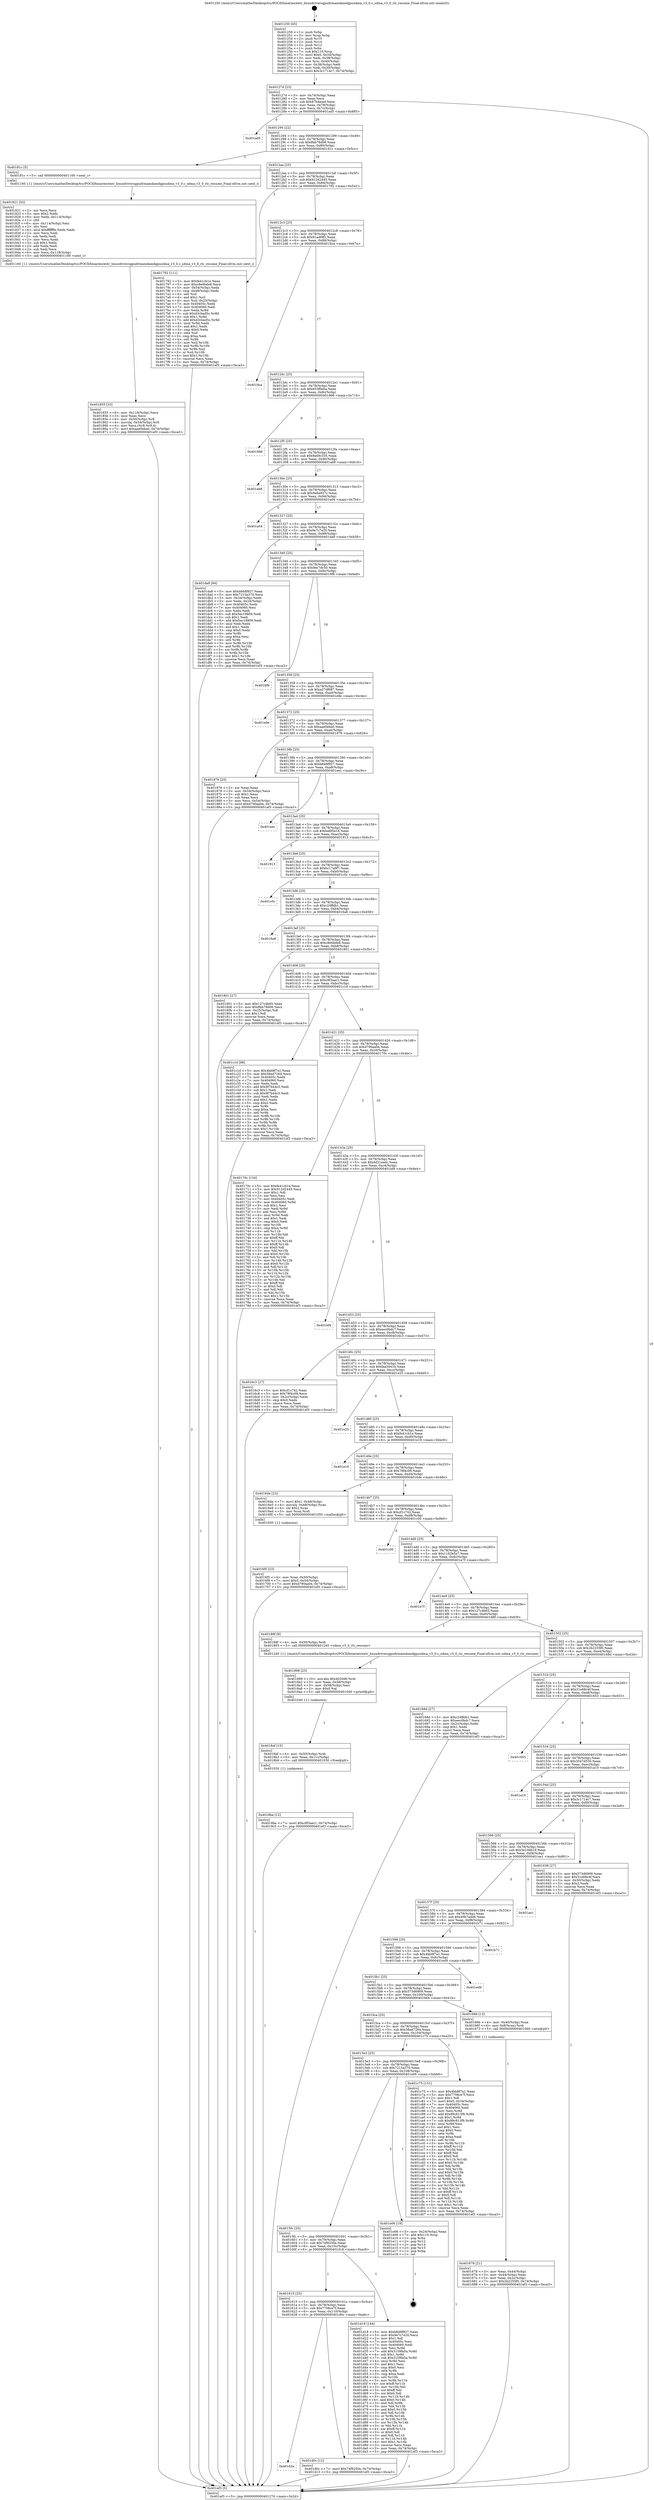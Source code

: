 digraph "0x401250" {
  label = "0x401250 (/mnt/c/Users/mathe/Desktop/tcc/POCII/binaries/extr_linuxdriversgpudrmamdamdgpusdma_v3_0.c_sdma_v3_0_rlc_resume_Final-ollvm.out::main(0))"
  labelloc = "t"
  node[shape=record]

  Entry [label="",width=0.3,height=0.3,shape=circle,fillcolor=black,style=filled]
  "0x40127d" [label="{
     0x40127d [23]\l
     | [instrs]\l
     &nbsp;&nbsp;0x40127d \<+3\>: mov -0x74(%rbp),%eax\l
     &nbsp;&nbsp;0x401280 \<+2\>: mov %eax,%ecx\l
     &nbsp;&nbsp;0x401282 \<+6\>: sub $0x87b4eaef,%ecx\l
     &nbsp;&nbsp;0x401288 \<+3\>: mov %eax,-0x78(%rbp)\l
     &nbsp;&nbsp;0x40128b \<+3\>: mov %ecx,-0x7c(%rbp)\l
     &nbsp;&nbsp;0x40128e \<+6\>: je 0000000000401ad5 \<main+0x885\>\l
  }"]
  "0x401ad5" [label="{
     0x401ad5\l
  }", style=dashed]
  "0x401294" [label="{
     0x401294 [22]\l
     | [instrs]\l
     &nbsp;&nbsp;0x401294 \<+5\>: jmp 0000000000401299 \<main+0x49\>\l
     &nbsp;&nbsp;0x401299 \<+3\>: mov -0x78(%rbp),%eax\l
     &nbsp;&nbsp;0x40129c \<+5\>: sub $0x8bb78d06,%eax\l
     &nbsp;&nbsp;0x4012a1 \<+3\>: mov %eax,-0x80(%rbp)\l
     &nbsp;&nbsp;0x4012a4 \<+6\>: je 000000000040181c \<main+0x5cc\>\l
  }"]
  Exit [label="",width=0.3,height=0.3,shape=circle,fillcolor=black,style=filled,peripheries=2]
  "0x40181c" [label="{
     0x40181c [5]\l
     | [instrs]\l
     &nbsp;&nbsp;0x40181c \<+5\>: call 0000000000401160 \<next_i\>\l
     | [calls]\l
     &nbsp;&nbsp;0x401160 \{1\} (/mnt/c/Users/mathe/Desktop/tcc/POCII/binaries/extr_linuxdriversgpudrmamdamdgpusdma_v3_0.c_sdma_v3_0_rlc_resume_Final-ollvm.out::next_i)\l
  }"]
  "0x4012aa" [label="{
     0x4012aa [25]\l
     | [instrs]\l
     &nbsp;&nbsp;0x4012aa \<+5\>: jmp 00000000004012af \<main+0x5f\>\l
     &nbsp;&nbsp;0x4012af \<+3\>: mov -0x78(%rbp),%eax\l
     &nbsp;&nbsp;0x4012b2 \<+5\>: sub $0x912d2445,%eax\l
     &nbsp;&nbsp;0x4012b7 \<+6\>: mov %eax,-0x84(%rbp)\l
     &nbsp;&nbsp;0x4012bd \<+6\>: je 0000000000401792 \<main+0x542\>\l
  }"]
  "0x40162e" [label="{
     0x40162e\l
  }", style=dashed]
  "0x401792" [label="{
     0x401792 [111]\l
     | [instrs]\l
     &nbsp;&nbsp;0x401792 \<+5\>: mov $0xfe41cb1e,%eax\l
     &nbsp;&nbsp;0x401797 \<+5\>: mov $0xc8e6bde8,%ecx\l
     &nbsp;&nbsp;0x40179c \<+3\>: mov -0x54(%rbp),%edx\l
     &nbsp;&nbsp;0x40179f \<+3\>: cmp -0x48(%rbp),%edx\l
     &nbsp;&nbsp;0x4017a2 \<+4\>: setl %sil\l
     &nbsp;&nbsp;0x4017a6 \<+4\>: and $0x1,%sil\l
     &nbsp;&nbsp;0x4017aa \<+4\>: mov %sil,-0x25(%rbp)\l
     &nbsp;&nbsp;0x4017ae \<+7\>: mov 0x40405c,%edx\l
     &nbsp;&nbsp;0x4017b5 \<+7\>: mov 0x404060,%edi\l
     &nbsp;&nbsp;0x4017bc \<+3\>: mov %edx,%r8d\l
     &nbsp;&nbsp;0x4017bf \<+7\>: sub $0xd3cbad5c,%r8d\l
     &nbsp;&nbsp;0x4017c6 \<+4\>: sub $0x1,%r8d\l
     &nbsp;&nbsp;0x4017ca \<+7\>: add $0xd3cbad5c,%r8d\l
     &nbsp;&nbsp;0x4017d1 \<+4\>: imul %r8d,%edx\l
     &nbsp;&nbsp;0x4017d5 \<+3\>: and $0x1,%edx\l
     &nbsp;&nbsp;0x4017d8 \<+3\>: cmp $0x0,%edx\l
     &nbsp;&nbsp;0x4017db \<+4\>: sete %sil\l
     &nbsp;&nbsp;0x4017df \<+3\>: cmp $0xa,%edi\l
     &nbsp;&nbsp;0x4017e2 \<+4\>: setl %r9b\l
     &nbsp;&nbsp;0x4017e6 \<+3\>: mov %sil,%r10b\l
     &nbsp;&nbsp;0x4017e9 \<+3\>: and %r9b,%r10b\l
     &nbsp;&nbsp;0x4017ec \<+3\>: xor %r9b,%sil\l
     &nbsp;&nbsp;0x4017ef \<+3\>: or %sil,%r10b\l
     &nbsp;&nbsp;0x4017f2 \<+4\>: test $0x1,%r10b\l
     &nbsp;&nbsp;0x4017f6 \<+3\>: cmovne %ecx,%eax\l
     &nbsp;&nbsp;0x4017f9 \<+3\>: mov %eax,-0x74(%rbp)\l
     &nbsp;&nbsp;0x4017fc \<+5\>: jmp 0000000000401ef3 \<main+0xca3\>\l
  }"]
  "0x4012c3" [label="{
     0x4012c3 [25]\l
     | [instrs]\l
     &nbsp;&nbsp;0x4012c3 \<+5\>: jmp 00000000004012c8 \<main+0x78\>\l
     &nbsp;&nbsp;0x4012c8 \<+3\>: mov -0x78(%rbp),%eax\l
     &nbsp;&nbsp;0x4012cb \<+5\>: sub $0x91ad6ff1,%eax\l
     &nbsp;&nbsp;0x4012d0 \<+6\>: mov %eax,-0x88(%rbp)\l
     &nbsp;&nbsp;0x4012d6 \<+6\>: je 00000000004018ca \<main+0x67a\>\l
  }"]
  "0x401d0c" [label="{
     0x401d0c [12]\l
     | [instrs]\l
     &nbsp;&nbsp;0x401d0c \<+7\>: movl $0x74f9250e,-0x74(%rbp)\l
     &nbsp;&nbsp;0x401d13 \<+5\>: jmp 0000000000401ef3 \<main+0xca3\>\l
  }"]
  "0x4018ca" [label="{
     0x4018ca\l
  }", style=dashed]
  "0x4012dc" [label="{
     0x4012dc [25]\l
     | [instrs]\l
     &nbsp;&nbsp;0x4012dc \<+5\>: jmp 00000000004012e1 \<main+0x91\>\l
     &nbsp;&nbsp;0x4012e1 \<+3\>: mov -0x78(%rbp),%eax\l
     &nbsp;&nbsp;0x4012e4 \<+5\>: sub $0x933f0eba,%eax\l
     &nbsp;&nbsp;0x4012e9 \<+6\>: mov %eax,-0x8c(%rbp)\l
     &nbsp;&nbsp;0x4012ef \<+6\>: je 0000000000401966 \<main+0x716\>\l
  }"]
  "0x401615" [label="{
     0x401615 [25]\l
     | [instrs]\l
     &nbsp;&nbsp;0x401615 \<+5\>: jmp 000000000040161a \<main+0x3ca\>\l
     &nbsp;&nbsp;0x40161a \<+3\>: mov -0x78(%rbp),%eax\l
     &nbsp;&nbsp;0x40161d \<+5\>: sub $0x7708ce7f,%eax\l
     &nbsp;&nbsp;0x401622 \<+6\>: mov %eax,-0x110(%rbp)\l
     &nbsp;&nbsp;0x401628 \<+6\>: je 0000000000401d0c \<main+0xabc\>\l
  }"]
  "0x401966" [label="{
     0x401966\l
  }", style=dashed]
  "0x4012f5" [label="{
     0x4012f5 [25]\l
     | [instrs]\l
     &nbsp;&nbsp;0x4012f5 \<+5\>: jmp 00000000004012fa \<main+0xaa\>\l
     &nbsp;&nbsp;0x4012fa \<+3\>: mov -0x78(%rbp),%eax\l
     &nbsp;&nbsp;0x4012fd \<+5\>: sub $0x9a69c335,%eax\l
     &nbsp;&nbsp;0x401302 \<+6\>: mov %eax,-0x90(%rbp)\l
     &nbsp;&nbsp;0x401308 \<+6\>: je 0000000000401a68 \<main+0x818\>\l
  }"]
  "0x401d18" [label="{
     0x401d18 [144]\l
     | [instrs]\l
     &nbsp;&nbsp;0x401d18 \<+5\>: mov $0xb848f927,%eax\l
     &nbsp;&nbsp;0x401d1d \<+5\>: mov $0x9e7c7e20,%ecx\l
     &nbsp;&nbsp;0x401d22 \<+2\>: mov $0x1,%dl\l
     &nbsp;&nbsp;0x401d24 \<+7\>: mov 0x40405c,%esi\l
     &nbsp;&nbsp;0x401d2b \<+7\>: mov 0x404060,%edi\l
     &nbsp;&nbsp;0x401d32 \<+3\>: mov %esi,%r8d\l
     &nbsp;&nbsp;0x401d35 \<+7\>: add $0x3159fa5a,%r8d\l
     &nbsp;&nbsp;0x401d3c \<+4\>: sub $0x1,%r8d\l
     &nbsp;&nbsp;0x401d40 \<+7\>: sub $0x3159fa5a,%r8d\l
     &nbsp;&nbsp;0x401d47 \<+4\>: imul %r8d,%esi\l
     &nbsp;&nbsp;0x401d4b \<+3\>: and $0x1,%esi\l
     &nbsp;&nbsp;0x401d4e \<+3\>: cmp $0x0,%esi\l
     &nbsp;&nbsp;0x401d51 \<+4\>: sete %r9b\l
     &nbsp;&nbsp;0x401d55 \<+3\>: cmp $0xa,%edi\l
     &nbsp;&nbsp;0x401d58 \<+4\>: setl %r10b\l
     &nbsp;&nbsp;0x401d5c \<+3\>: mov %r9b,%r11b\l
     &nbsp;&nbsp;0x401d5f \<+4\>: xor $0xff,%r11b\l
     &nbsp;&nbsp;0x401d63 \<+3\>: mov %r10b,%bl\l
     &nbsp;&nbsp;0x401d66 \<+3\>: xor $0xff,%bl\l
     &nbsp;&nbsp;0x401d69 \<+3\>: xor $0x0,%dl\l
     &nbsp;&nbsp;0x401d6c \<+3\>: mov %r11b,%r14b\l
     &nbsp;&nbsp;0x401d6f \<+4\>: and $0x0,%r14b\l
     &nbsp;&nbsp;0x401d73 \<+3\>: and %dl,%r9b\l
     &nbsp;&nbsp;0x401d76 \<+3\>: mov %bl,%r15b\l
     &nbsp;&nbsp;0x401d79 \<+4\>: and $0x0,%r15b\l
     &nbsp;&nbsp;0x401d7d \<+3\>: and %dl,%r10b\l
     &nbsp;&nbsp;0x401d80 \<+3\>: or %r9b,%r14b\l
     &nbsp;&nbsp;0x401d83 \<+3\>: or %r10b,%r15b\l
     &nbsp;&nbsp;0x401d86 \<+3\>: xor %r15b,%r14b\l
     &nbsp;&nbsp;0x401d89 \<+3\>: or %bl,%r11b\l
     &nbsp;&nbsp;0x401d8c \<+4\>: xor $0xff,%r11b\l
     &nbsp;&nbsp;0x401d90 \<+3\>: or $0x0,%dl\l
     &nbsp;&nbsp;0x401d93 \<+3\>: and %dl,%r11b\l
     &nbsp;&nbsp;0x401d96 \<+3\>: or %r11b,%r14b\l
     &nbsp;&nbsp;0x401d99 \<+4\>: test $0x1,%r14b\l
     &nbsp;&nbsp;0x401d9d \<+3\>: cmovne %ecx,%eax\l
     &nbsp;&nbsp;0x401da0 \<+3\>: mov %eax,-0x74(%rbp)\l
     &nbsp;&nbsp;0x401da3 \<+5\>: jmp 0000000000401ef3 \<main+0xca3\>\l
  }"]
  "0x401a68" [label="{
     0x401a68\l
  }", style=dashed]
  "0x40130e" [label="{
     0x40130e [25]\l
     | [instrs]\l
     &nbsp;&nbsp;0x40130e \<+5\>: jmp 0000000000401313 \<main+0xc3\>\l
     &nbsp;&nbsp;0x401313 \<+3\>: mov -0x78(%rbp),%eax\l
     &nbsp;&nbsp;0x401316 \<+5\>: sub $0x9a6e937c,%eax\l
     &nbsp;&nbsp;0x40131b \<+6\>: mov %eax,-0x94(%rbp)\l
     &nbsp;&nbsp;0x401321 \<+6\>: je 0000000000401a04 \<main+0x7b4\>\l
  }"]
  "0x4015fc" [label="{
     0x4015fc [25]\l
     | [instrs]\l
     &nbsp;&nbsp;0x4015fc \<+5\>: jmp 0000000000401601 \<main+0x3b1\>\l
     &nbsp;&nbsp;0x401601 \<+3\>: mov -0x78(%rbp),%eax\l
     &nbsp;&nbsp;0x401604 \<+5\>: sub $0x74f9250e,%eax\l
     &nbsp;&nbsp;0x401609 \<+6\>: mov %eax,-0x10c(%rbp)\l
     &nbsp;&nbsp;0x40160f \<+6\>: je 0000000000401d18 \<main+0xac8\>\l
  }"]
  "0x401a04" [label="{
     0x401a04\l
  }", style=dashed]
  "0x401327" [label="{
     0x401327 [25]\l
     | [instrs]\l
     &nbsp;&nbsp;0x401327 \<+5\>: jmp 000000000040132c \<main+0xdc\>\l
     &nbsp;&nbsp;0x40132c \<+3\>: mov -0x78(%rbp),%eax\l
     &nbsp;&nbsp;0x40132f \<+5\>: sub $0x9e7c7e20,%eax\l
     &nbsp;&nbsp;0x401334 \<+6\>: mov %eax,-0x98(%rbp)\l
     &nbsp;&nbsp;0x40133a \<+6\>: je 0000000000401da8 \<main+0xb58\>\l
  }"]
  "0x401e06" [label="{
     0x401e06 [19]\l
     | [instrs]\l
     &nbsp;&nbsp;0x401e06 \<+3\>: mov -0x24(%rbp),%eax\l
     &nbsp;&nbsp;0x401e09 \<+7\>: add $0x110,%rsp\l
     &nbsp;&nbsp;0x401e10 \<+1\>: pop %rbx\l
     &nbsp;&nbsp;0x401e11 \<+2\>: pop %r12\l
     &nbsp;&nbsp;0x401e13 \<+2\>: pop %r14\l
     &nbsp;&nbsp;0x401e15 \<+2\>: pop %r15\l
     &nbsp;&nbsp;0x401e17 \<+1\>: pop %rbp\l
     &nbsp;&nbsp;0x401e18 \<+1\>: ret\l
  }"]
  "0x401da8" [label="{
     0x401da8 [94]\l
     | [instrs]\l
     &nbsp;&nbsp;0x401da8 \<+5\>: mov $0xb848f927,%eax\l
     &nbsp;&nbsp;0x401dad \<+5\>: mov $0x7215a370,%ecx\l
     &nbsp;&nbsp;0x401db2 \<+3\>: mov -0x34(%rbp),%edx\l
     &nbsp;&nbsp;0x401db5 \<+3\>: mov %edx,-0x24(%rbp)\l
     &nbsp;&nbsp;0x401db8 \<+7\>: mov 0x40405c,%edx\l
     &nbsp;&nbsp;0x401dbf \<+7\>: mov 0x404060,%esi\l
     &nbsp;&nbsp;0x401dc6 \<+2\>: mov %edx,%edi\l
     &nbsp;&nbsp;0x401dc8 \<+6\>: sub $0x5ec19809,%edi\l
     &nbsp;&nbsp;0x401dce \<+3\>: sub $0x1,%edi\l
     &nbsp;&nbsp;0x401dd1 \<+6\>: add $0x5ec19809,%edi\l
     &nbsp;&nbsp;0x401dd7 \<+3\>: imul %edi,%edx\l
     &nbsp;&nbsp;0x401dda \<+3\>: and $0x1,%edx\l
     &nbsp;&nbsp;0x401ddd \<+3\>: cmp $0x0,%edx\l
     &nbsp;&nbsp;0x401de0 \<+4\>: sete %r8b\l
     &nbsp;&nbsp;0x401de4 \<+3\>: cmp $0xa,%esi\l
     &nbsp;&nbsp;0x401de7 \<+4\>: setl %r9b\l
     &nbsp;&nbsp;0x401deb \<+3\>: mov %r8b,%r10b\l
     &nbsp;&nbsp;0x401dee \<+3\>: and %r9b,%r10b\l
     &nbsp;&nbsp;0x401df1 \<+3\>: xor %r9b,%r8b\l
     &nbsp;&nbsp;0x401df4 \<+3\>: or %r8b,%r10b\l
     &nbsp;&nbsp;0x401df7 \<+4\>: test $0x1,%r10b\l
     &nbsp;&nbsp;0x401dfb \<+3\>: cmovne %ecx,%eax\l
     &nbsp;&nbsp;0x401dfe \<+3\>: mov %eax,-0x74(%rbp)\l
     &nbsp;&nbsp;0x401e01 \<+5\>: jmp 0000000000401ef3 \<main+0xca3\>\l
  }"]
  "0x401340" [label="{
     0x401340 [25]\l
     | [instrs]\l
     &nbsp;&nbsp;0x401340 \<+5\>: jmp 0000000000401345 \<main+0xf5\>\l
     &nbsp;&nbsp;0x401345 \<+3\>: mov -0x78(%rbp),%eax\l
     &nbsp;&nbsp;0x401348 \<+5\>: sub $0x9ec7dc50,%eax\l
     &nbsp;&nbsp;0x40134d \<+6\>: mov %eax,-0x9c(%rbp)\l
     &nbsp;&nbsp;0x401353 \<+6\>: je 00000000004018f8 \<main+0x6a8\>\l
  }"]
  "0x4015e3" [label="{
     0x4015e3 [25]\l
     | [instrs]\l
     &nbsp;&nbsp;0x4015e3 \<+5\>: jmp 00000000004015e8 \<main+0x398\>\l
     &nbsp;&nbsp;0x4015e8 \<+3\>: mov -0x78(%rbp),%eax\l
     &nbsp;&nbsp;0x4015eb \<+5\>: sub $0x7215a370,%eax\l
     &nbsp;&nbsp;0x4015f0 \<+6\>: mov %eax,-0x108(%rbp)\l
     &nbsp;&nbsp;0x4015f6 \<+6\>: je 0000000000401e06 \<main+0xbb6\>\l
  }"]
  "0x4018f8" [label="{
     0x4018f8\l
  }", style=dashed]
  "0x401359" [label="{
     0x401359 [25]\l
     | [instrs]\l
     &nbsp;&nbsp;0x401359 \<+5\>: jmp 000000000040135e \<main+0x10e\>\l
     &nbsp;&nbsp;0x40135e \<+3\>: mov -0x78(%rbp),%eax\l
     &nbsp;&nbsp;0x401361 \<+5\>: sub $0xa27df687,%eax\l
     &nbsp;&nbsp;0x401366 \<+6\>: mov %eax,-0xa0(%rbp)\l
     &nbsp;&nbsp;0x40136c \<+6\>: je 0000000000401e9e \<main+0xc4e\>\l
  }"]
  "0x401c75" [label="{
     0x401c75 [151]\l
     | [instrs]\l
     &nbsp;&nbsp;0x401c75 \<+5\>: mov $0x4bb8f7a1,%eax\l
     &nbsp;&nbsp;0x401c7a \<+5\>: mov $0x7708ce7f,%ecx\l
     &nbsp;&nbsp;0x401c7f \<+2\>: mov $0x1,%dl\l
     &nbsp;&nbsp;0x401c81 \<+7\>: movl $0x0,-0x34(%rbp)\l
     &nbsp;&nbsp;0x401c88 \<+7\>: mov 0x40405c,%esi\l
     &nbsp;&nbsp;0x401c8f \<+7\>: mov 0x404060,%edi\l
     &nbsp;&nbsp;0x401c96 \<+3\>: mov %esi,%r8d\l
     &nbsp;&nbsp;0x401c99 \<+7\>: add $0x89c813f9,%r8d\l
     &nbsp;&nbsp;0x401ca0 \<+4\>: sub $0x1,%r8d\l
     &nbsp;&nbsp;0x401ca4 \<+7\>: sub $0x89c813f9,%r8d\l
     &nbsp;&nbsp;0x401cab \<+4\>: imul %r8d,%esi\l
     &nbsp;&nbsp;0x401caf \<+3\>: and $0x1,%esi\l
     &nbsp;&nbsp;0x401cb2 \<+3\>: cmp $0x0,%esi\l
     &nbsp;&nbsp;0x401cb5 \<+4\>: sete %r9b\l
     &nbsp;&nbsp;0x401cb9 \<+3\>: cmp $0xa,%edi\l
     &nbsp;&nbsp;0x401cbc \<+4\>: setl %r10b\l
     &nbsp;&nbsp;0x401cc0 \<+3\>: mov %r9b,%r11b\l
     &nbsp;&nbsp;0x401cc3 \<+4\>: xor $0xff,%r11b\l
     &nbsp;&nbsp;0x401cc7 \<+3\>: mov %r10b,%bl\l
     &nbsp;&nbsp;0x401cca \<+3\>: xor $0xff,%bl\l
     &nbsp;&nbsp;0x401ccd \<+3\>: xor $0x0,%dl\l
     &nbsp;&nbsp;0x401cd0 \<+3\>: mov %r11b,%r14b\l
     &nbsp;&nbsp;0x401cd3 \<+4\>: and $0x0,%r14b\l
     &nbsp;&nbsp;0x401cd7 \<+3\>: and %dl,%r9b\l
     &nbsp;&nbsp;0x401cda \<+3\>: mov %bl,%r15b\l
     &nbsp;&nbsp;0x401cdd \<+4\>: and $0x0,%r15b\l
     &nbsp;&nbsp;0x401ce1 \<+3\>: and %dl,%r10b\l
     &nbsp;&nbsp;0x401ce4 \<+3\>: or %r9b,%r14b\l
     &nbsp;&nbsp;0x401ce7 \<+3\>: or %r10b,%r15b\l
     &nbsp;&nbsp;0x401cea \<+3\>: xor %r15b,%r14b\l
     &nbsp;&nbsp;0x401ced \<+3\>: or %bl,%r11b\l
     &nbsp;&nbsp;0x401cf0 \<+4\>: xor $0xff,%r11b\l
     &nbsp;&nbsp;0x401cf4 \<+3\>: or $0x0,%dl\l
     &nbsp;&nbsp;0x401cf7 \<+3\>: and %dl,%r11b\l
     &nbsp;&nbsp;0x401cfa \<+3\>: or %r11b,%r14b\l
     &nbsp;&nbsp;0x401cfd \<+4\>: test $0x1,%r14b\l
     &nbsp;&nbsp;0x401d01 \<+3\>: cmovne %ecx,%eax\l
     &nbsp;&nbsp;0x401d04 \<+3\>: mov %eax,-0x74(%rbp)\l
     &nbsp;&nbsp;0x401d07 \<+5\>: jmp 0000000000401ef3 \<main+0xca3\>\l
  }"]
  "0x401e9e" [label="{
     0x401e9e\l
  }", style=dashed]
  "0x401372" [label="{
     0x401372 [25]\l
     | [instrs]\l
     &nbsp;&nbsp;0x401372 \<+5\>: jmp 0000000000401377 \<main+0x127\>\l
     &nbsp;&nbsp;0x401377 \<+3\>: mov -0x78(%rbp),%eax\l
     &nbsp;&nbsp;0x40137a \<+5\>: sub $0xaae0eba0,%eax\l
     &nbsp;&nbsp;0x40137f \<+6\>: mov %eax,-0xa4(%rbp)\l
     &nbsp;&nbsp;0x401385 \<+6\>: je 0000000000401876 \<main+0x626\>\l
  }"]
  "0x4018be" [label="{
     0x4018be [12]\l
     | [instrs]\l
     &nbsp;&nbsp;0x4018be \<+7\>: movl $0xc9f3aec1,-0x74(%rbp)\l
     &nbsp;&nbsp;0x4018c5 \<+5\>: jmp 0000000000401ef3 \<main+0xca3\>\l
  }"]
  "0x401876" [label="{
     0x401876 [25]\l
     | [instrs]\l
     &nbsp;&nbsp;0x401876 \<+2\>: xor %eax,%eax\l
     &nbsp;&nbsp;0x401878 \<+3\>: mov -0x54(%rbp),%ecx\l
     &nbsp;&nbsp;0x40187b \<+3\>: sub $0x1,%eax\l
     &nbsp;&nbsp;0x40187e \<+2\>: sub %eax,%ecx\l
     &nbsp;&nbsp;0x401880 \<+3\>: mov %ecx,-0x54(%rbp)\l
     &nbsp;&nbsp;0x401883 \<+7\>: movl $0xd790aa0e,-0x74(%rbp)\l
     &nbsp;&nbsp;0x40188a \<+5\>: jmp 0000000000401ef3 \<main+0xca3\>\l
  }"]
  "0x40138b" [label="{
     0x40138b [25]\l
     | [instrs]\l
     &nbsp;&nbsp;0x40138b \<+5\>: jmp 0000000000401390 \<main+0x140\>\l
     &nbsp;&nbsp;0x401390 \<+3\>: mov -0x78(%rbp),%eax\l
     &nbsp;&nbsp;0x401393 \<+5\>: sub $0xb848f927,%eax\l
     &nbsp;&nbsp;0x401398 \<+6\>: mov %eax,-0xa8(%rbp)\l
     &nbsp;&nbsp;0x40139e \<+6\>: je 0000000000401eec \<main+0xc9c\>\l
  }"]
  "0x4018af" [label="{
     0x4018af [15]\l
     | [instrs]\l
     &nbsp;&nbsp;0x4018af \<+4\>: mov -0x50(%rbp),%rdi\l
     &nbsp;&nbsp;0x4018b3 \<+6\>: mov %eax,-0x11c(%rbp)\l
     &nbsp;&nbsp;0x4018b9 \<+5\>: call 0000000000401030 \<free@plt\>\l
     | [calls]\l
     &nbsp;&nbsp;0x401030 \{1\} (unknown)\l
  }"]
  "0x401eec" [label="{
     0x401eec\l
  }", style=dashed]
  "0x4013a4" [label="{
     0x4013a4 [25]\l
     | [instrs]\l
     &nbsp;&nbsp;0x4013a4 \<+5\>: jmp 00000000004013a9 \<main+0x159\>\l
     &nbsp;&nbsp;0x4013a9 \<+3\>: mov -0x78(%rbp),%eax\l
     &nbsp;&nbsp;0x4013ac \<+5\>: sub $0xba6f5a18,%eax\l
     &nbsp;&nbsp;0x4013b1 \<+6\>: mov %eax,-0xac(%rbp)\l
     &nbsp;&nbsp;0x4013b7 \<+6\>: je 0000000000401913 \<main+0x6c3\>\l
  }"]
  "0x401898" [label="{
     0x401898 [23]\l
     | [instrs]\l
     &nbsp;&nbsp;0x401898 \<+10\>: movabs $0x4020d6,%rdi\l
     &nbsp;&nbsp;0x4018a2 \<+3\>: mov %eax,-0x58(%rbp)\l
     &nbsp;&nbsp;0x4018a5 \<+3\>: mov -0x58(%rbp),%esi\l
     &nbsp;&nbsp;0x4018a8 \<+2\>: mov $0x0,%al\l
     &nbsp;&nbsp;0x4018aa \<+5\>: call 0000000000401040 \<printf@plt\>\l
     | [calls]\l
     &nbsp;&nbsp;0x401040 \{1\} (unknown)\l
  }"]
  "0x401913" [label="{
     0x401913\l
  }", style=dashed]
  "0x4013bd" [label="{
     0x4013bd [25]\l
     | [instrs]\l
     &nbsp;&nbsp;0x4013bd \<+5\>: jmp 00000000004013c2 \<main+0x172\>\l
     &nbsp;&nbsp;0x4013c2 \<+3\>: mov -0x78(%rbp),%eax\l
     &nbsp;&nbsp;0x4013c5 \<+5\>: sub $0xbc17a9f7,%eax\l
     &nbsp;&nbsp;0x4013ca \<+6\>: mov %eax,-0xb0(%rbp)\l
     &nbsp;&nbsp;0x4013d0 \<+6\>: je 0000000000401c0c \<main+0x9bc\>\l
  }"]
  "0x401855" [label="{
     0x401855 [33]\l
     | [instrs]\l
     &nbsp;&nbsp;0x401855 \<+6\>: mov -0x118(%rbp),%ecx\l
     &nbsp;&nbsp;0x40185b \<+3\>: imul %eax,%ecx\l
     &nbsp;&nbsp;0x40185e \<+4\>: mov -0x50(%rbp),%r8\l
     &nbsp;&nbsp;0x401862 \<+4\>: movslq -0x54(%rbp),%r9\l
     &nbsp;&nbsp;0x401866 \<+4\>: mov %ecx,(%r8,%r9,4)\l
     &nbsp;&nbsp;0x40186a \<+7\>: movl $0xaae0eba0,-0x74(%rbp)\l
     &nbsp;&nbsp;0x401871 \<+5\>: jmp 0000000000401ef3 \<main+0xca3\>\l
  }"]
  "0x401c0c" [label="{
     0x401c0c\l
  }", style=dashed]
  "0x4013d6" [label="{
     0x4013d6 [25]\l
     | [instrs]\l
     &nbsp;&nbsp;0x4013d6 \<+5\>: jmp 00000000004013db \<main+0x18b\>\l
     &nbsp;&nbsp;0x4013db \<+3\>: mov -0x78(%rbp),%eax\l
     &nbsp;&nbsp;0x4013de \<+5\>: sub $0xc24ffdb1,%eax\l
     &nbsp;&nbsp;0x4013e3 \<+6\>: mov %eax,-0xb4(%rbp)\l
     &nbsp;&nbsp;0x4013e9 \<+6\>: je 00000000004016a8 \<main+0x458\>\l
  }"]
  "0x401821" [label="{
     0x401821 [52]\l
     | [instrs]\l
     &nbsp;&nbsp;0x401821 \<+2\>: xor %ecx,%ecx\l
     &nbsp;&nbsp;0x401823 \<+5\>: mov $0x2,%edx\l
     &nbsp;&nbsp;0x401828 \<+6\>: mov %edx,-0x114(%rbp)\l
     &nbsp;&nbsp;0x40182e \<+1\>: cltd\l
     &nbsp;&nbsp;0x40182f \<+6\>: mov -0x114(%rbp),%esi\l
     &nbsp;&nbsp;0x401835 \<+2\>: idiv %esi\l
     &nbsp;&nbsp;0x401837 \<+6\>: imul $0xfffffffe,%edx,%edx\l
     &nbsp;&nbsp;0x40183d \<+2\>: mov %ecx,%edi\l
     &nbsp;&nbsp;0x40183f \<+2\>: sub %edx,%edi\l
     &nbsp;&nbsp;0x401841 \<+2\>: mov %ecx,%edx\l
     &nbsp;&nbsp;0x401843 \<+3\>: sub $0x1,%edx\l
     &nbsp;&nbsp;0x401846 \<+2\>: add %edx,%edi\l
     &nbsp;&nbsp;0x401848 \<+2\>: sub %edi,%ecx\l
     &nbsp;&nbsp;0x40184a \<+6\>: mov %ecx,-0x118(%rbp)\l
     &nbsp;&nbsp;0x401850 \<+5\>: call 0000000000401160 \<next_i\>\l
     | [calls]\l
     &nbsp;&nbsp;0x401160 \{1\} (/mnt/c/Users/mathe/Desktop/tcc/POCII/binaries/extr_linuxdriversgpudrmamdamdgpusdma_v3_0.c_sdma_v3_0_rlc_resume_Final-ollvm.out::next_i)\l
  }"]
  "0x4016a8" [label="{
     0x4016a8\l
  }", style=dashed]
  "0x4013ef" [label="{
     0x4013ef [25]\l
     | [instrs]\l
     &nbsp;&nbsp;0x4013ef \<+5\>: jmp 00000000004013f4 \<main+0x1a4\>\l
     &nbsp;&nbsp;0x4013f4 \<+3\>: mov -0x78(%rbp),%eax\l
     &nbsp;&nbsp;0x4013f7 \<+5\>: sub $0xc8e6bde8,%eax\l
     &nbsp;&nbsp;0x4013fc \<+6\>: mov %eax,-0xb8(%rbp)\l
     &nbsp;&nbsp;0x401402 \<+6\>: je 0000000000401801 \<main+0x5b1\>\l
  }"]
  "0x4016f5" [label="{
     0x4016f5 [23]\l
     | [instrs]\l
     &nbsp;&nbsp;0x4016f5 \<+4\>: mov %rax,-0x50(%rbp)\l
     &nbsp;&nbsp;0x4016f9 \<+7\>: movl $0x0,-0x54(%rbp)\l
     &nbsp;&nbsp;0x401700 \<+7\>: movl $0xd790aa0e,-0x74(%rbp)\l
     &nbsp;&nbsp;0x401707 \<+5\>: jmp 0000000000401ef3 \<main+0xca3\>\l
  }"]
  "0x401801" [label="{
     0x401801 [27]\l
     | [instrs]\l
     &nbsp;&nbsp;0x401801 \<+5\>: mov $0x127c4b65,%eax\l
     &nbsp;&nbsp;0x401806 \<+5\>: mov $0x8bb78d06,%ecx\l
     &nbsp;&nbsp;0x40180b \<+3\>: mov -0x25(%rbp),%dl\l
     &nbsp;&nbsp;0x40180e \<+3\>: test $0x1,%dl\l
     &nbsp;&nbsp;0x401811 \<+3\>: cmovne %ecx,%eax\l
     &nbsp;&nbsp;0x401814 \<+3\>: mov %eax,-0x74(%rbp)\l
     &nbsp;&nbsp;0x401817 \<+5\>: jmp 0000000000401ef3 \<main+0xca3\>\l
  }"]
  "0x401408" [label="{
     0x401408 [25]\l
     | [instrs]\l
     &nbsp;&nbsp;0x401408 \<+5\>: jmp 000000000040140d \<main+0x1bd\>\l
     &nbsp;&nbsp;0x40140d \<+3\>: mov -0x78(%rbp),%eax\l
     &nbsp;&nbsp;0x401410 \<+5\>: sub $0xc9f3aec1,%eax\l
     &nbsp;&nbsp;0x401415 \<+6\>: mov %eax,-0xbc(%rbp)\l
     &nbsp;&nbsp;0x40141b \<+6\>: je 0000000000401c1d \<main+0x9cd\>\l
  }"]
  "0x401678" [label="{
     0x401678 [21]\l
     | [instrs]\l
     &nbsp;&nbsp;0x401678 \<+3\>: mov %eax,-0x44(%rbp)\l
     &nbsp;&nbsp;0x40167b \<+3\>: mov -0x44(%rbp),%eax\l
     &nbsp;&nbsp;0x40167e \<+3\>: mov %eax,-0x2c(%rbp)\l
     &nbsp;&nbsp;0x401681 \<+7\>: movl $0x2b2255f0,-0x74(%rbp)\l
     &nbsp;&nbsp;0x401688 \<+5\>: jmp 0000000000401ef3 \<main+0xca3\>\l
  }"]
  "0x401c1d" [label="{
     0x401c1d [88]\l
     | [instrs]\l
     &nbsp;&nbsp;0x401c1d \<+5\>: mov $0x4bb8f7a1,%eax\l
     &nbsp;&nbsp;0x401c22 \<+5\>: mov $0x58ad7264,%ecx\l
     &nbsp;&nbsp;0x401c27 \<+7\>: mov 0x40405c,%edx\l
     &nbsp;&nbsp;0x401c2e \<+7\>: mov 0x404060,%esi\l
     &nbsp;&nbsp;0x401c35 \<+2\>: mov %edx,%edi\l
     &nbsp;&nbsp;0x401c37 \<+6\>: add $0x9f7b44c5,%edi\l
     &nbsp;&nbsp;0x401c3d \<+3\>: sub $0x1,%edi\l
     &nbsp;&nbsp;0x401c40 \<+6\>: sub $0x9f7b44c5,%edi\l
     &nbsp;&nbsp;0x401c46 \<+3\>: imul %edi,%edx\l
     &nbsp;&nbsp;0x401c49 \<+3\>: and $0x1,%edx\l
     &nbsp;&nbsp;0x401c4c \<+3\>: cmp $0x0,%edx\l
     &nbsp;&nbsp;0x401c4f \<+4\>: sete %r8b\l
     &nbsp;&nbsp;0x401c53 \<+3\>: cmp $0xa,%esi\l
     &nbsp;&nbsp;0x401c56 \<+4\>: setl %r9b\l
     &nbsp;&nbsp;0x401c5a \<+3\>: mov %r8b,%r10b\l
     &nbsp;&nbsp;0x401c5d \<+3\>: and %r9b,%r10b\l
     &nbsp;&nbsp;0x401c60 \<+3\>: xor %r9b,%r8b\l
     &nbsp;&nbsp;0x401c63 \<+3\>: or %r8b,%r10b\l
     &nbsp;&nbsp;0x401c66 \<+4\>: test $0x1,%r10b\l
     &nbsp;&nbsp;0x401c6a \<+3\>: cmovne %ecx,%eax\l
     &nbsp;&nbsp;0x401c6d \<+3\>: mov %eax,-0x74(%rbp)\l
     &nbsp;&nbsp;0x401c70 \<+5\>: jmp 0000000000401ef3 \<main+0xca3\>\l
  }"]
  "0x401421" [label="{
     0x401421 [25]\l
     | [instrs]\l
     &nbsp;&nbsp;0x401421 \<+5\>: jmp 0000000000401426 \<main+0x1d6\>\l
     &nbsp;&nbsp;0x401426 \<+3\>: mov -0x78(%rbp),%eax\l
     &nbsp;&nbsp;0x401429 \<+5\>: sub $0xd790aa0e,%eax\l
     &nbsp;&nbsp;0x40142e \<+6\>: mov %eax,-0xc0(%rbp)\l
     &nbsp;&nbsp;0x401434 \<+6\>: je 000000000040170c \<main+0x4bc\>\l
  }"]
  "0x4015ca" [label="{
     0x4015ca [25]\l
     | [instrs]\l
     &nbsp;&nbsp;0x4015ca \<+5\>: jmp 00000000004015cf \<main+0x37f\>\l
     &nbsp;&nbsp;0x4015cf \<+3\>: mov -0x78(%rbp),%eax\l
     &nbsp;&nbsp;0x4015d2 \<+5\>: sub $0x58ad7264,%eax\l
     &nbsp;&nbsp;0x4015d7 \<+6\>: mov %eax,-0x104(%rbp)\l
     &nbsp;&nbsp;0x4015dd \<+6\>: je 0000000000401c75 \<main+0xa25\>\l
  }"]
  "0x40170c" [label="{
     0x40170c [134]\l
     | [instrs]\l
     &nbsp;&nbsp;0x40170c \<+5\>: mov $0xfe41cb1e,%eax\l
     &nbsp;&nbsp;0x401711 \<+5\>: mov $0x912d2445,%ecx\l
     &nbsp;&nbsp;0x401716 \<+2\>: mov $0x1,%dl\l
     &nbsp;&nbsp;0x401718 \<+2\>: xor %esi,%esi\l
     &nbsp;&nbsp;0x40171a \<+7\>: mov 0x40405c,%edi\l
     &nbsp;&nbsp;0x401721 \<+8\>: mov 0x404060,%r8d\l
     &nbsp;&nbsp;0x401729 \<+3\>: sub $0x1,%esi\l
     &nbsp;&nbsp;0x40172c \<+3\>: mov %edi,%r9d\l
     &nbsp;&nbsp;0x40172f \<+3\>: add %esi,%r9d\l
     &nbsp;&nbsp;0x401732 \<+4\>: imul %r9d,%edi\l
     &nbsp;&nbsp;0x401736 \<+3\>: and $0x1,%edi\l
     &nbsp;&nbsp;0x401739 \<+3\>: cmp $0x0,%edi\l
     &nbsp;&nbsp;0x40173c \<+4\>: sete %r10b\l
     &nbsp;&nbsp;0x401740 \<+4\>: cmp $0xa,%r8d\l
     &nbsp;&nbsp;0x401744 \<+4\>: setl %r11b\l
     &nbsp;&nbsp;0x401748 \<+3\>: mov %r10b,%bl\l
     &nbsp;&nbsp;0x40174b \<+3\>: xor $0xff,%bl\l
     &nbsp;&nbsp;0x40174e \<+3\>: mov %r11b,%r14b\l
     &nbsp;&nbsp;0x401751 \<+4\>: xor $0xff,%r14b\l
     &nbsp;&nbsp;0x401755 \<+3\>: xor $0x0,%dl\l
     &nbsp;&nbsp;0x401758 \<+3\>: mov %bl,%r15b\l
     &nbsp;&nbsp;0x40175b \<+4\>: and $0x0,%r15b\l
     &nbsp;&nbsp;0x40175f \<+3\>: and %dl,%r10b\l
     &nbsp;&nbsp;0x401762 \<+3\>: mov %r14b,%r12b\l
     &nbsp;&nbsp;0x401765 \<+4\>: and $0x0,%r12b\l
     &nbsp;&nbsp;0x401769 \<+3\>: and %dl,%r11b\l
     &nbsp;&nbsp;0x40176c \<+3\>: or %r10b,%r15b\l
     &nbsp;&nbsp;0x40176f \<+3\>: or %r11b,%r12b\l
     &nbsp;&nbsp;0x401772 \<+3\>: xor %r12b,%r15b\l
     &nbsp;&nbsp;0x401775 \<+3\>: or %r14b,%bl\l
     &nbsp;&nbsp;0x401778 \<+3\>: xor $0xff,%bl\l
     &nbsp;&nbsp;0x40177b \<+3\>: or $0x0,%dl\l
     &nbsp;&nbsp;0x40177e \<+2\>: and %dl,%bl\l
     &nbsp;&nbsp;0x401780 \<+3\>: or %bl,%r15b\l
     &nbsp;&nbsp;0x401783 \<+4\>: test $0x1,%r15b\l
     &nbsp;&nbsp;0x401787 \<+3\>: cmovne %ecx,%eax\l
     &nbsp;&nbsp;0x40178a \<+3\>: mov %eax,-0x74(%rbp)\l
     &nbsp;&nbsp;0x40178d \<+5\>: jmp 0000000000401ef3 \<main+0xca3\>\l
  }"]
  "0x40143a" [label="{
     0x40143a [25]\l
     | [instrs]\l
     &nbsp;&nbsp;0x40143a \<+5\>: jmp 000000000040143f \<main+0x1ef\>\l
     &nbsp;&nbsp;0x40143f \<+3\>: mov -0x78(%rbp),%eax\l
     &nbsp;&nbsp;0x401442 \<+5\>: sub $0xdd21eadc,%eax\l
     &nbsp;&nbsp;0x401447 \<+6\>: mov %eax,-0xc4(%rbp)\l
     &nbsp;&nbsp;0x40144d \<+6\>: je 0000000000401bf4 \<main+0x9a4\>\l
  }"]
  "0x40166b" [label="{
     0x40166b [13]\l
     | [instrs]\l
     &nbsp;&nbsp;0x40166b \<+4\>: mov -0x40(%rbp),%rax\l
     &nbsp;&nbsp;0x40166f \<+4\>: mov 0x8(%rax),%rdi\l
     &nbsp;&nbsp;0x401673 \<+5\>: call 0000000000401060 \<atoi@plt\>\l
     | [calls]\l
     &nbsp;&nbsp;0x401060 \{1\} (unknown)\l
  }"]
  "0x401bf4" [label="{
     0x401bf4\l
  }", style=dashed]
  "0x401453" [label="{
     0x401453 [25]\l
     | [instrs]\l
     &nbsp;&nbsp;0x401453 \<+5\>: jmp 0000000000401458 \<main+0x208\>\l
     &nbsp;&nbsp;0x401458 \<+3\>: mov -0x78(%rbp),%eax\l
     &nbsp;&nbsp;0x40145b \<+5\>: sub $0xeec0bdc7,%eax\l
     &nbsp;&nbsp;0x401460 \<+6\>: mov %eax,-0xc8(%rbp)\l
     &nbsp;&nbsp;0x401466 \<+6\>: je 00000000004016c3 \<main+0x473\>\l
  }"]
  "0x4015b1" [label="{
     0x4015b1 [25]\l
     | [instrs]\l
     &nbsp;&nbsp;0x4015b1 \<+5\>: jmp 00000000004015b6 \<main+0x366\>\l
     &nbsp;&nbsp;0x4015b6 \<+3\>: mov -0x78(%rbp),%eax\l
     &nbsp;&nbsp;0x4015b9 \<+5\>: sub $0x573d6909,%eax\l
     &nbsp;&nbsp;0x4015be \<+6\>: mov %eax,-0x100(%rbp)\l
     &nbsp;&nbsp;0x4015c4 \<+6\>: je 000000000040166b \<main+0x41b\>\l
  }"]
  "0x4016c3" [label="{
     0x4016c3 [27]\l
     | [instrs]\l
     &nbsp;&nbsp;0x4016c3 \<+5\>: mov $0xcf1c742,%eax\l
     &nbsp;&nbsp;0x4016c8 \<+5\>: mov $0x78f4c09,%ecx\l
     &nbsp;&nbsp;0x4016cd \<+3\>: mov -0x2c(%rbp),%edx\l
     &nbsp;&nbsp;0x4016d0 \<+3\>: cmp $0x0,%edx\l
     &nbsp;&nbsp;0x4016d3 \<+3\>: cmove %ecx,%eax\l
     &nbsp;&nbsp;0x4016d6 \<+3\>: mov %eax,-0x74(%rbp)\l
     &nbsp;&nbsp;0x4016d9 \<+5\>: jmp 0000000000401ef3 \<main+0xca3\>\l
  }"]
  "0x40146c" [label="{
     0x40146c [25]\l
     | [instrs]\l
     &nbsp;&nbsp;0x40146c \<+5\>: jmp 0000000000401471 \<main+0x221\>\l
     &nbsp;&nbsp;0x401471 \<+3\>: mov -0x78(%rbp),%eax\l
     &nbsp;&nbsp;0x401474 \<+5\>: sub $0xfaa5941b,%eax\l
     &nbsp;&nbsp;0x401479 \<+6\>: mov %eax,-0xcc(%rbp)\l
     &nbsp;&nbsp;0x40147f \<+6\>: je 0000000000401e25 \<main+0xbd5\>\l
  }"]
  "0x401ed9" [label="{
     0x401ed9\l
  }", style=dashed]
  "0x401e25" [label="{
     0x401e25\l
  }", style=dashed]
  "0x401485" [label="{
     0x401485 [25]\l
     | [instrs]\l
     &nbsp;&nbsp;0x401485 \<+5\>: jmp 000000000040148a \<main+0x23a\>\l
     &nbsp;&nbsp;0x40148a \<+3\>: mov -0x78(%rbp),%eax\l
     &nbsp;&nbsp;0x40148d \<+5\>: sub $0xfe41cb1e,%eax\l
     &nbsp;&nbsp;0x401492 \<+6\>: mov %eax,-0xd0(%rbp)\l
     &nbsp;&nbsp;0x401498 \<+6\>: je 0000000000401e19 \<main+0xbc9\>\l
  }"]
  "0x401598" [label="{
     0x401598 [25]\l
     | [instrs]\l
     &nbsp;&nbsp;0x401598 \<+5\>: jmp 000000000040159d \<main+0x34d\>\l
     &nbsp;&nbsp;0x40159d \<+3\>: mov -0x78(%rbp),%eax\l
     &nbsp;&nbsp;0x4015a0 \<+5\>: sub $0x4bb8f7a1,%eax\l
     &nbsp;&nbsp;0x4015a5 \<+6\>: mov %eax,-0xfc(%rbp)\l
     &nbsp;&nbsp;0x4015ab \<+6\>: je 0000000000401ed9 \<main+0xc89\>\l
  }"]
  "0x401e19" [label="{
     0x401e19\l
  }", style=dashed]
  "0x40149e" [label="{
     0x40149e [25]\l
     | [instrs]\l
     &nbsp;&nbsp;0x40149e \<+5\>: jmp 00000000004014a3 \<main+0x253\>\l
     &nbsp;&nbsp;0x4014a3 \<+3\>: mov -0x78(%rbp),%eax\l
     &nbsp;&nbsp;0x4014a6 \<+5\>: sub $0x78f4c09,%eax\l
     &nbsp;&nbsp;0x4014ab \<+6\>: mov %eax,-0xd4(%rbp)\l
     &nbsp;&nbsp;0x4014b1 \<+6\>: je 00000000004016de \<main+0x48e\>\l
  }"]
  "0x401b71" [label="{
     0x401b71\l
  }", style=dashed]
  "0x4016de" [label="{
     0x4016de [23]\l
     | [instrs]\l
     &nbsp;&nbsp;0x4016de \<+7\>: movl $0x1,-0x48(%rbp)\l
     &nbsp;&nbsp;0x4016e5 \<+4\>: movslq -0x48(%rbp),%rax\l
     &nbsp;&nbsp;0x4016e9 \<+4\>: shl $0x2,%rax\l
     &nbsp;&nbsp;0x4016ed \<+3\>: mov %rax,%rdi\l
     &nbsp;&nbsp;0x4016f0 \<+5\>: call 0000000000401050 \<malloc@plt\>\l
     | [calls]\l
     &nbsp;&nbsp;0x401050 \{1\} (unknown)\l
  }"]
  "0x4014b7" [label="{
     0x4014b7 [25]\l
     | [instrs]\l
     &nbsp;&nbsp;0x4014b7 \<+5\>: jmp 00000000004014bc \<main+0x26c\>\l
     &nbsp;&nbsp;0x4014bc \<+3\>: mov -0x78(%rbp),%eax\l
     &nbsp;&nbsp;0x4014bf \<+5\>: sub $0xcf1c742,%eax\l
     &nbsp;&nbsp;0x4014c4 \<+6\>: mov %eax,-0xd8(%rbp)\l
     &nbsp;&nbsp;0x4014ca \<+6\>: je 0000000000401c00 \<main+0x9b0\>\l
  }"]
  "0x40157f" [label="{
     0x40157f [25]\l
     | [instrs]\l
     &nbsp;&nbsp;0x40157f \<+5\>: jmp 0000000000401584 \<main+0x334\>\l
     &nbsp;&nbsp;0x401584 \<+3\>: mov -0x78(%rbp),%eax\l
     &nbsp;&nbsp;0x401587 \<+5\>: sub $0x40b7add6,%eax\l
     &nbsp;&nbsp;0x40158c \<+6\>: mov %eax,-0xf8(%rbp)\l
     &nbsp;&nbsp;0x401592 \<+6\>: je 0000000000401b71 \<main+0x921\>\l
  }"]
  "0x401c00" [label="{
     0x401c00\l
  }", style=dashed]
  "0x4014d0" [label="{
     0x4014d0 [25]\l
     | [instrs]\l
     &nbsp;&nbsp;0x4014d0 \<+5\>: jmp 00000000004014d5 \<main+0x285\>\l
     &nbsp;&nbsp;0x4014d5 \<+3\>: mov -0x78(%rbp),%eax\l
     &nbsp;&nbsp;0x4014d8 \<+5\>: sub $0x1162b5a7,%eax\l
     &nbsp;&nbsp;0x4014dd \<+6\>: mov %eax,-0xdc(%rbp)\l
     &nbsp;&nbsp;0x4014e3 \<+6\>: je 0000000000401e7f \<main+0xc2f\>\l
  }"]
  "0x401ae1" [label="{
     0x401ae1\l
  }", style=dashed]
  "0x401e7f" [label="{
     0x401e7f\l
  }", style=dashed]
  "0x4014e9" [label="{
     0x4014e9 [25]\l
     | [instrs]\l
     &nbsp;&nbsp;0x4014e9 \<+5\>: jmp 00000000004014ee \<main+0x29e\>\l
     &nbsp;&nbsp;0x4014ee \<+3\>: mov -0x78(%rbp),%eax\l
     &nbsp;&nbsp;0x4014f1 \<+5\>: sub $0x127c4b65,%eax\l
     &nbsp;&nbsp;0x4014f6 \<+6\>: mov %eax,-0xe0(%rbp)\l
     &nbsp;&nbsp;0x4014fc \<+6\>: je 000000000040188f \<main+0x63f\>\l
  }"]
  "0x401250" [label="{
     0x401250 [45]\l
     | [instrs]\l
     &nbsp;&nbsp;0x401250 \<+1\>: push %rbp\l
     &nbsp;&nbsp;0x401251 \<+3\>: mov %rsp,%rbp\l
     &nbsp;&nbsp;0x401254 \<+2\>: push %r15\l
     &nbsp;&nbsp;0x401256 \<+2\>: push %r14\l
     &nbsp;&nbsp;0x401258 \<+2\>: push %r12\l
     &nbsp;&nbsp;0x40125a \<+1\>: push %rbx\l
     &nbsp;&nbsp;0x40125b \<+7\>: sub $0x110,%rsp\l
     &nbsp;&nbsp;0x401262 \<+7\>: movl $0x0,-0x34(%rbp)\l
     &nbsp;&nbsp;0x401269 \<+3\>: mov %edi,-0x38(%rbp)\l
     &nbsp;&nbsp;0x40126c \<+4\>: mov %rsi,-0x40(%rbp)\l
     &nbsp;&nbsp;0x401270 \<+3\>: mov -0x38(%rbp),%edi\l
     &nbsp;&nbsp;0x401273 \<+3\>: mov %edi,-0x30(%rbp)\l
     &nbsp;&nbsp;0x401276 \<+7\>: movl $0x3c1714c7,-0x74(%rbp)\l
  }"]
  "0x40188f" [label="{
     0x40188f [9]\l
     | [instrs]\l
     &nbsp;&nbsp;0x40188f \<+4\>: mov -0x50(%rbp),%rdi\l
     &nbsp;&nbsp;0x401893 \<+5\>: call 0000000000401240 \<sdma_v3_0_rlc_resume\>\l
     | [calls]\l
     &nbsp;&nbsp;0x401240 \{1\} (/mnt/c/Users/mathe/Desktop/tcc/POCII/binaries/extr_linuxdriversgpudrmamdamdgpusdma_v3_0.c_sdma_v3_0_rlc_resume_Final-ollvm.out::sdma_v3_0_rlc_resume)\l
  }"]
  "0x401502" [label="{
     0x401502 [25]\l
     | [instrs]\l
     &nbsp;&nbsp;0x401502 \<+5\>: jmp 0000000000401507 \<main+0x2b7\>\l
     &nbsp;&nbsp;0x401507 \<+3\>: mov -0x78(%rbp),%eax\l
     &nbsp;&nbsp;0x40150a \<+5\>: sub $0x2b2255f0,%eax\l
     &nbsp;&nbsp;0x40150f \<+6\>: mov %eax,-0xe4(%rbp)\l
     &nbsp;&nbsp;0x401515 \<+6\>: je 000000000040168d \<main+0x43d\>\l
  }"]
  "0x401ef3" [label="{
     0x401ef3 [5]\l
     | [instrs]\l
     &nbsp;&nbsp;0x401ef3 \<+5\>: jmp 000000000040127d \<main+0x2d\>\l
  }"]
  "0x40168d" [label="{
     0x40168d [27]\l
     | [instrs]\l
     &nbsp;&nbsp;0x40168d \<+5\>: mov $0xc24ffdb1,%eax\l
     &nbsp;&nbsp;0x401692 \<+5\>: mov $0xeec0bdc7,%ecx\l
     &nbsp;&nbsp;0x401697 \<+3\>: mov -0x2c(%rbp),%edx\l
     &nbsp;&nbsp;0x40169a \<+3\>: cmp $0x1,%edx\l
     &nbsp;&nbsp;0x40169d \<+3\>: cmovl %ecx,%eax\l
     &nbsp;&nbsp;0x4016a0 \<+3\>: mov %eax,-0x74(%rbp)\l
     &nbsp;&nbsp;0x4016a3 \<+5\>: jmp 0000000000401ef3 \<main+0xca3\>\l
  }"]
  "0x40151b" [label="{
     0x40151b [25]\l
     | [instrs]\l
     &nbsp;&nbsp;0x40151b \<+5\>: jmp 0000000000401520 \<main+0x2d0\>\l
     &nbsp;&nbsp;0x401520 \<+3\>: mov -0x78(%rbp),%eax\l
     &nbsp;&nbsp;0x401523 \<+5\>: sub $0x31e68c4f,%eax\l
     &nbsp;&nbsp;0x401528 \<+6\>: mov %eax,-0xe8(%rbp)\l
     &nbsp;&nbsp;0x40152e \<+6\>: je 0000000000401653 \<main+0x403\>\l
  }"]
  "0x401566" [label="{
     0x401566 [25]\l
     | [instrs]\l
     &nbsp;&nbsp;0x401566 \<+5\>: jmp 000000000040156b \<main+0x31b\>\l
     &nbsp;&nbsp;0x40156b \<+3\>: mov -0x78(%rbp),%eax\l
     &nbsp;&nbsp;0x40156e \<+5\>: sub $0x3e100b19,%eax\l
     &nbsp;&nbsp;0x401573 \<+6\>: mov %eax,-0xf4(%rbp)\l
     &nbsp;&nbsp;0x401579 \<+6\>: je 0000000000401ae1 \<main+0x891\>\l
  }"]
  "0x401653" [label="{
     0x401653\l
  }", style=dashed]
  "0x401534" [label="{
     0x401534 [25]\l
     | [instrs]\l
     &nbsp;&nbsp;0x401534 \<+5\>: jmp 0000000000401539 \<main+0x2e9\>\l
     &nbsp;&nbsp;0x401539 \<+3\>: mov -0x78(%rbp),%eax\l
     &nbsp;&nbsp;0x40153c \<+5\>: sub $0x3547d530,%eax\l
     &nbsp;&nbsp;0x401541 \<+6\>: mov %eax,-0xec(%rbp)\l
     &nbsp;&nbsp;0x401547 \<+6\>: je 0000000000401a10 \<main+0x7c0\>\l
  }"]
  "0x401638" [label="{
     0x401638 [27]\l
     | [instrs]\l
     &nbsp;&nbsp;0x401638 \<+5\>: mov $0x573d6909,%eax\l
     &nbsp;&nbsp;0x40163d \<+5\>: mov $0x31e68c4f,%ecx\l
     &nbsp;&nbsp;0x401642 \<+3\>: mov -0x30(%rbp),%edx\l
     &nbsp;&nbsp;0x401645 \<+3\>: cmp $0x2,%edx\l
     &nbsp;&nbsp;0x401648 \<+3\>: cmovne %ecx,%eax\l
     &nbsp;&nbsp;0x40164b \<+3\>: mov %eax,-0x74(%rbp)\l
     &nbsp;&nbsp;0x40164e \<+5\>: jmp 0000000000401ef3 \<main+0xca3\>\l
  }"]
  "0x401a10" [label="{
     0x401a10\l
  }", style=dashed]
  "0x40154d" [label="{
     0x40154d [25]\l
     | [instrs]\l
     &nbsp;&nbsp;0x40154d \<+5\>: jmp 0000000000401552 \<main+0x302\>\l
     &nbsp;&nbsp;0x401552 \<+3\>: mov -0x78(%rbp),%eax\l
     &nbsp;&nbsp;0x401555 \<+5\>: sub $0x3c1714c7,%eax\l
     &nbsp;&nbsp;0x40155a \<+6\>: mov %eax,-0xf0(%rbp)\l
     &nbsp;&nbsp;0x401560 \<+6\>: je 0000000000401638 \<main+0x3e8\>\l
  }"]
  Entry -> "0x401250" [label=" 1"]
  "0x40127d" -> "0x401ad5" [label=" 0"]
  "0x40127d" -> "0x401294" [label=" 20"]
  "0x401e06" -> Exit [label=" 1"]
  "0x401294" -> "0x40181c" [label=" 1"]
  "0x401294" -> "0x4012aa" [label=" 19"]
  "0x401da8" -> "0x401ef3" [label=" 1"]
  "0x4012aa" -> "0x401792" [label=" 2"]
  "0x4012aa" -> "0x4012c3" [label=" 17"]
  "0x401d18" -> "0x401ef3" [label=" 1"]
  "0x4012c3" -> "0x4018ca" [label=" 0"]
  "0x4012c3" -> "0x4012dc" [label=" 17"]
  "0x401d0c" -> "0x401ef3" [label=" 1"]
  "0x4012dc" -> "0x401966" [label=" 0"]
  "0x4012dc" -> "0x4012f5" [label=" 17"]
  "0x401615" -> "0x401d0c" [label=" 1"]
  "0x4012f5" -> "0x401a68" [label=" 0"]
  "0x4012f5" -> "0x40130e" [label=" 17"]
  "0x401615" -> "0x40162e" [label=" 0"]
  "0x40130e" -> "0x401a04" [label=" 0"]
  "0x40130e" -> "0x401327" [label=" 17"]
  "0x4015fc" -> "0x401d18" [label=" 1"]
  "0x401327" -> "0x401da8" [label=" 1"]
  "0x401327" -> "0x401340" [label=" 16"]
  "0x4015fc" -> "0x401615" [label=" 1"]
  "0x401340" -> "0x4018f8" [label=" 0"]
  "0x401340" -> "0x401359" [label=" 16"]
  "0x4015e3" -> "0x401e06" [label=" 1"]
  "0x401359" -> "0x401e9e" [label=" 0"]
  "0x401359" -> "0x401372" [label=" 16"]
  "0x4015e3" -> "0x4015fc" [label=" 2"]
  "0x401372" -> "0x401876" [label=" 1"]
  "0x401372" -> "0x40138b" [label=" 15"]
  "0x4015ca" -> "0x4015e3" [label=" 3"]
  "0x40138b" -> "0x401eec" [label=" 0"]
  "0x40138b" -> "0x4013a4" [label=" 15"]
  "0x4015ca" -> "0x401c75" [label=" 1"]
  "0x4013a4" -> "0x401913" [label=" 0"]
  "0x4013a4" -> "0x4013bd" [label=" 15"]
  "0x401c75" -> "0x401ef3" [label=" 1"]
  "0x4013bd" -> "0x401c0c" [label=" 0"]
  "0x4013bd" -> "0x4013d6" [label=" 15"]
  "0x401c1d" -> "0x401ef3" [label=" 1"]
  "0x4013d6" -> "0x4016a8" [label=" 0"]
  "0x4013d6" -> "0x4013ef" [label=" 15"]
  "0x4018be" -> "0x401ef3" [label=" 1"]
  "0x4013ef" -> "0x401801" [label=" 2"]
  "0x4013ef" -> "0x401408" [label=" 13"]
  "0x4018af" -> "0x4018be" [label=" 1"]
  "0x401408" -> "0x401c1d" [label=" 1"]
  "0x401408" -> "0x401421" [label=" 12"]
  "0x401898" -> "0x4018af" [label=" 1"]
  "0x401421" -> "0x40170c" [label=" 2"]
  "0x401421" -> "0x40143a" [label=" 10"]
  "0x40188f" -> "0x401898" [label=" 1"]
  "0x40143a" -> "0x401bf4" [label=" 0"]
  "0x40143a" -> "0x401453" [label=" 10"]
  "0x401876" -> "0x401ef3" [label=" 1"]
  "0x401453" -> "0x4016c3" [label=" 1"]
  "0x401453" -> "0x40146c" [label=" 9"]
  "0x401821" -> "0x401855" [label=" 1"]
  "0x40146c" -> "0x401e25" [label=" 0"]
  "0x40146c" -> "0x401485" [label=" 9"]
  "0x40181c" -> "0x401821" [label=" 1"]
  "0x401485" -> "0x401e19" [label=" 0"]
  "0x401485" -> "0x40149e" [label=" 9"]
  "0x401792" -> "0x401ef3" [label=" 2"]
  "0x40149e" -> "0x4016de" [label=" 1"]
  "0x40149e" -> "0x4014b7" [label=" 8"]
  "0x40170c" -> "0x401ef3" [label=" 2"]
  "0x4014b7" -> "0x401c00" [label=" 0"]
  "0x4014b7" -> "0x4014d0" [label=" 8"]
  "0x4016de" -> "0x4016f5" [label=" 1"]
  "0x4014d0" -> "0x401e7f" [label=" 0"]
  "0x4014d0" -> "0x4014e9" [label=" 8"]
  "0x4016c3" -> "0x401ef3" [label=" 1"]
  "0x4014e9" -> "0x40188f" [label=" 1"]
  "0x4014e9" -> "0x401502" [label=" 7"]
  "0x401678" -> "0x401ef3" [label=" 1"]
  "0x401502" -> "0x40168d" [label=" 1"]
  "0x401502" -> "0x40151b" [label=" 6"]
  "0x40166b" -> "0x401678" [label=" 1"]
  "0x40151b" -> "0x401653" [label=" 0"]
  "0x40151b" -> "0x401534" [label=" 6"]
  "0x4015b1" -> "0x4015ca" [label=" 4"]
  "0x401534" -> "0x401a10" [label=" 0"]
  "0x401534" -> "0x40154d" [label=" 6"]
  "0x4015b1" -> "0x40166b" [label=" 1"]
  "0x40154d" -> "0x401638" [label=" 1"]
  "0x40154d" -> "0x401566" [label=" 5"]
  "0x401638" -> "0x401ef3" [label=" 1"]
  "0x401250" -> "0x40127d" [label=" 1"]
  "0x401ef3" -> "0x40127d" [label=" 19"]
  "0x40168d" -> "0x401ef3" [label=" 1"]
  "0x401566" -> "0x401ae1" [label=" 0"]
  "0x401566" -> "0x40157f" [label=" 5"]
  "0x4016f5" -> "0x401ef3" [label=" 1"]
  "0x40157f" -> "0x401b71" [label=" 0"]
  "0x40157f" -> "0x401598" [label=" 5"]
  "0x401801" -> "0x401ef3" [label=" 2"]
  "0x401598" -> "0x401ed9" [label=" 0"]
  "0x401598" -> "0x4015b1" [label=" 5"]
  "0x401855" -> "0x401ef3" [label=" 1"]
}
